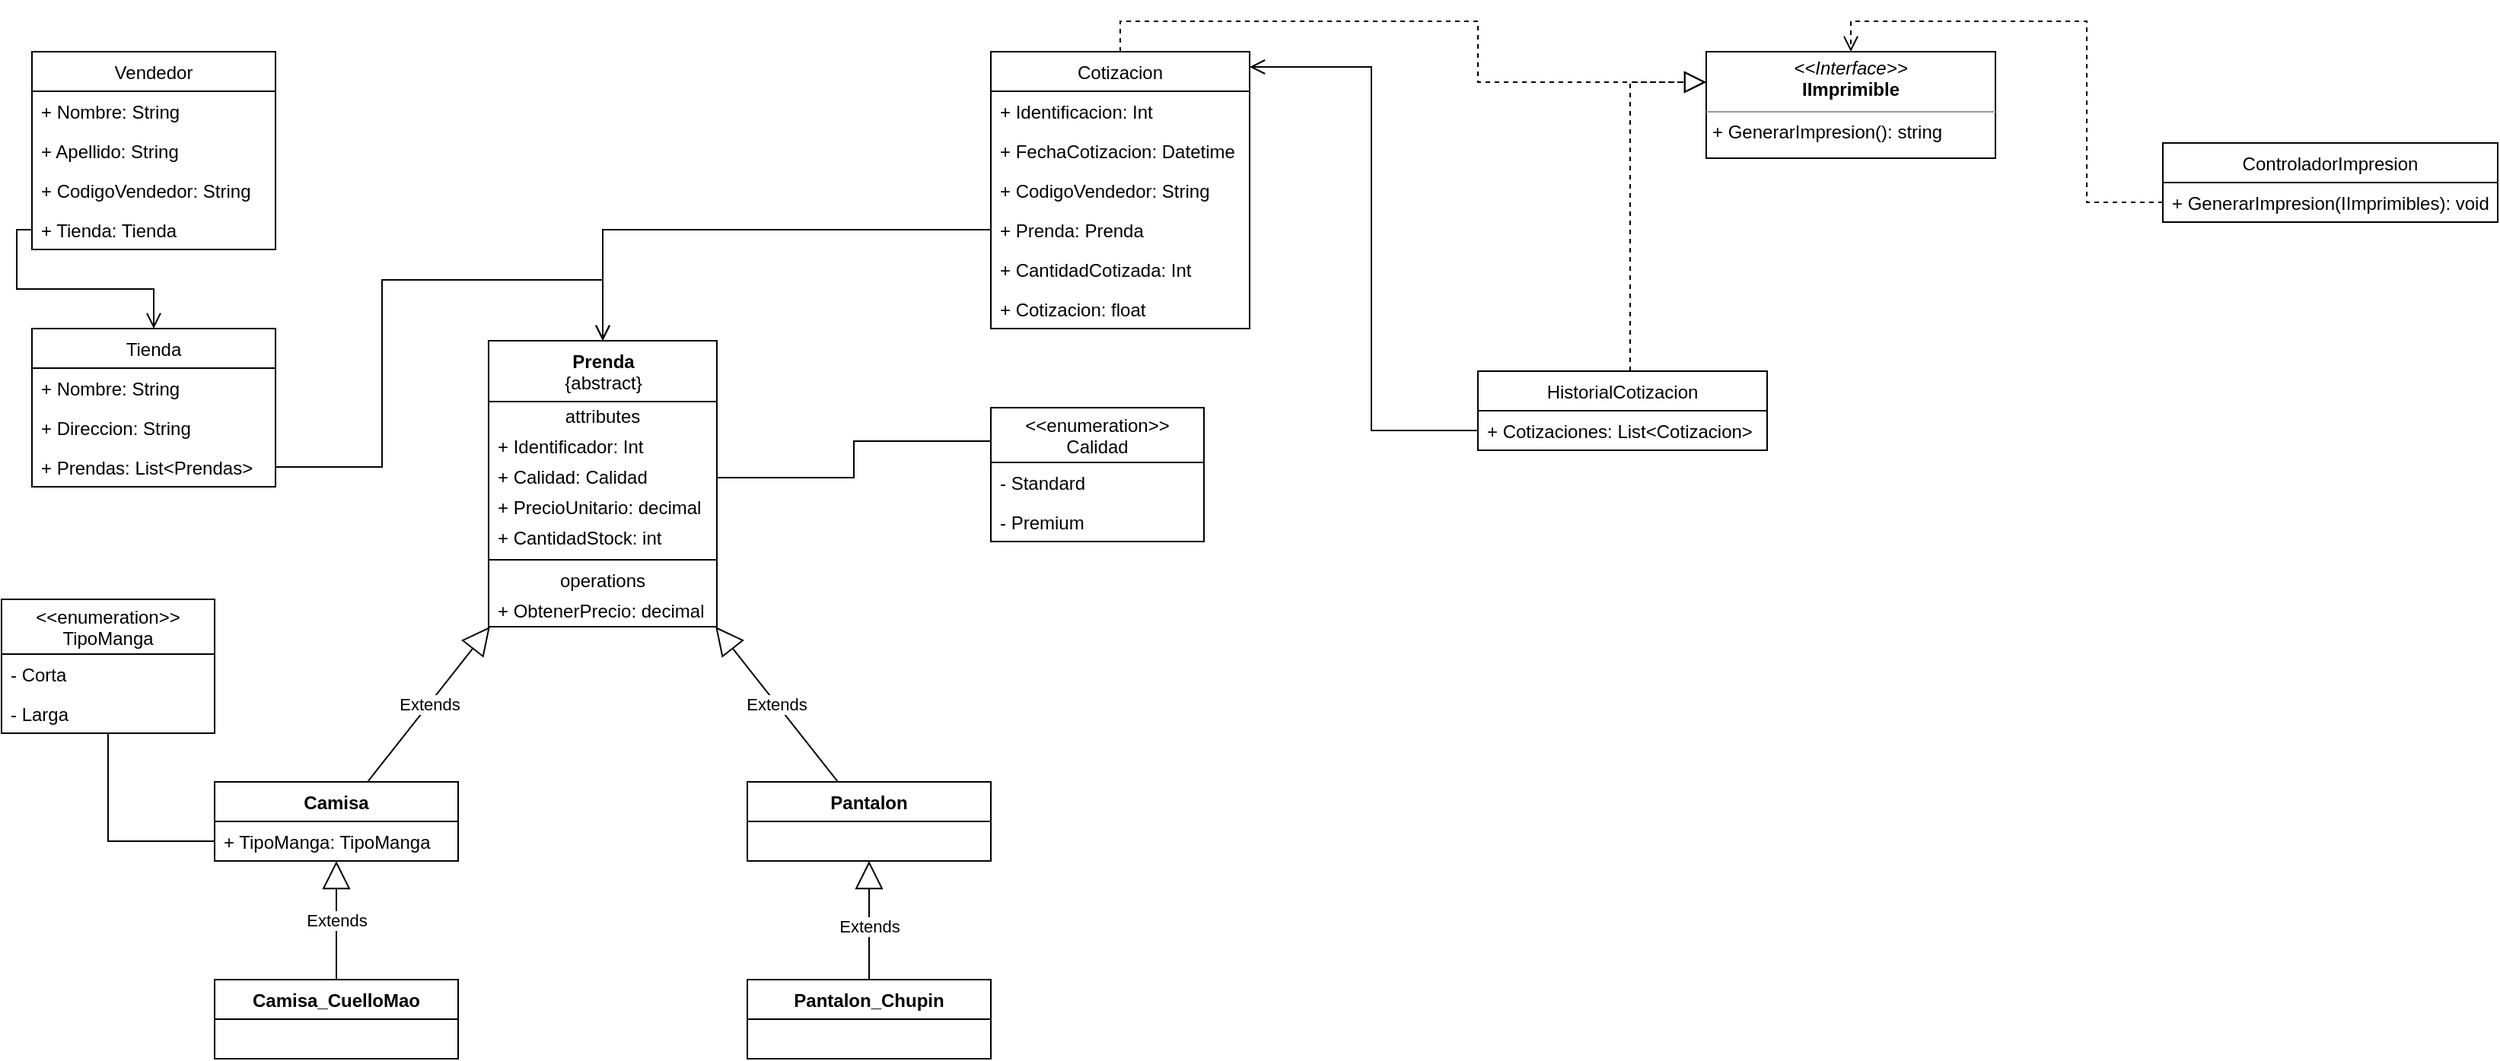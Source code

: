 <mxfile version="20.0.3" type="github">
  <diagram name="Page-1" id="c4acf3e9-155e-7222-9cf6-157b1a14988f">
    <mxGraphModel dx="1422" dy="762" grid="1" gridSize="10" guides="1" tooltips="1" connect="1" arrows="1" fold="1" page="1" pageScale="1" pageWidth="850" pageHeight="1100" background="none" math="0" shadow="0">
      <root>
        <mxCell id="0" />
        <mxCell id="1" parent="0" />
        <mxCell id="P6olf1xMX7x4DSoyxQ6s-1" value="Vendedor" style="swimlane;fontStyle=0;childLayout=stackLayout;horizontal=1;startSize=26;fillColor=none;horizontalStack=0;resizeParent=1;resizeParentMax=0;resizeLast=0;collapsible=1;marginBottom=0;" parent="1" vertex="1">
          <mxGeometry x="40" y="40" width="160" height="130" as="geometry" />
        </mxCell>
        <mxCell id="P6olf1xMX7x4DSoyxQ6s-2" value="+ Nombre: String" style="text;strokeColor=none;fillColor=none;align=left;verticalAlign=top;spacingLeft=4;spacingRight=4;overflow=hidden;rotatable=0;points=[[0,0.5],[1,0.5]];portConstraint=eastwest;" parent="P6olf1xMX7x4DSoyxQ6s-1" vertex="1">
          <mxGeometry y="26" width="160" height="26" as="geometry" />
        </mxCell>
        <mxCell id="P6olf1xMX7x4DSoyxQ6s-3" value="+ Apellido: String" style="text;strokeColor=none;fillColor=none;align=left;verticalAlign=top;spacingLeft=4;spacingRight=4;overflow=hidden;rotatable=0;points=[[0,0.5],[1,0.5]];portConstraint=eastwest;" parent="P6olf1xMX7x4DSoyxQ6s-1" vertex="1">
          <mxGeometry y="52" width="160" height="26" as="geometry" />
        </mxCell>
        <mxCell id="P6olf1xMX7x4DSoyxQ6s-4" value="+ CodigoVendedor: String" style="text;strokeColor=none;fillColor=none;align=left;verticalAlign=top;spacingLeft=4;spacingRight=4;overflow=hidden;rotatable=0;points=[[0,0.5],[1,0.5]];portConstraint=eastwest;" parent="P6olf1xMX7x4DSoyxQ6s-1" vertex="1">
          <mxGeometry y="78" width="160" height="26" as="geometry" />
        </mxCell>
        <mxCell id="P6olf1xMX7x4DSoyxQ6s-18" value="+ Tienda: Tienda" style="text;strokeColor=none;fillColor=none;align=left;verticalAlign=top;spacingLeft=4;spacingRight=4;overflow=hidden;rotatable=0;points=[[0,0.5],[1,0.5]];portConstraint=eastwest;" parent="P6olf1xMX7x4DSoyxQ6s-1" vertex="1">
          <mxGeometry y="104" width="160" height="26" as="geometry" />
        </mxCell>
        <mxCell id="P6olf1xMX7x4DSoyxQ6s-5" value="Cotizacion" style="swimlane;fontStyle=0;childLayout=stackLayout;horizontal=1;startSize=26;fillColor=none;horizontalStack=0;resizeParent=1;resizeParentMax=0;resizeLast=0;collapsible=1;marginBottom=0;" parent="1" vertex="1">
          <mxGeometry x="670" y="40" width="170" height="182" as="geometry">
            <mxRectangle x="480" y="40" width="100" height="30" as="alternateBounds" />
          </mxGeometry>
        </mxCell>
        <mxCell id="P6olf1xMX7x4DSoyxQ6s-6" value="+ Identificacion: Int&#xa;" style="text;strokeColor=none;fillColor=none;align=left;verticalAlign=top;spacingLeft=4;spacingRight=4;overflow=hidden;rotatable=0;points=[[0,0.5],[1,0.5]];portConstraint=eastwest;" parent="P6olf1xMX7x4DSoyxQ6s-5" vertex="1">
          <mxGeometry y="26" width="170" height="26" as="geometry" />
        </mxCell>
        <mxCell id="P6olf1xMX7x4DSoyxQ6s-7" value="+ FechaCotizacion: Datetime" style="text;strokeColor=none;fillColor=none;align=left;verticalAlign=top;spacingLeft=4;spacingRight=4;overflow=hidden;rotatable=0;points=[[0,0.5],[1,0.5]];portConstraint=eastwest;" parent="P6olf1xMX7x4DSoyxQ6s-5" vertex="1">
          <mxGeometry y="52" width="170" height="26" as="geometry" />
        </mxCell>
        <mxCell id="P6olf1xMX7x4DSoyxQ6s-8" value="+ CodigoVendedor: String" style="text;strokeColor=none;fillColor=none;align=left;verticalAlign=top;spacingLeft=4;spacingRight=4;overflow=hidden;rotatable=0;points=[[0,0.5],[1,0.5]];portConstraint=eastwest;" parent="P6olf1xMX7x4DSoyxQ6s-5" vertex="1">
          <mxGeometry y="78" width="170" height="26" as="geometry" />
        </mxCell>
        <mxCell id="P6olf1xMX7x4DSoyxQ6s-11" value="+ Prenda: Prenda" style="text;strokeColor=none;fillColor=none;align=left;verticalAlign=top;spacingLeft=4;spacingRight=4;overflow=hidden;rotatable=0;points=[[0,0.5],[1,0.5]];portConstraint=eastwest;" parent="P6olf1xMX7x4DSoyxQ6s-5" vertex="1">
          <mxGeometry y="104" width="170" height="26" as="geometry" />
        </mxCell>
        <mxCell id="P6olf1xMX7x4DSoyxQ6s-12" value="+ CantidadCotizada: Int" style="text;strokeColor=none;fillColor=none;align=left;verticalAlign=top;spacingLeft=4;spacingRight=4;overflow=hidden;rotatable=0;points=[[0,0.5],[1,0.5]];portConstraint=eastwest;" parent="P6olf1xMX7x4DSoyxQ6s-5" vertex="1">
          <mxGeometry y="130" width="170" height="26" as="geometry" />
        </mxCell>
        <mxCell id="P6olf1xMX7x4DSoyxQ6s-13" value="+ Cotizacion: float" style="text;strokeColor=none;fillColor=none;align=left;verticalAlign=top;spacingLeft=4;spacingRight=4;overflow=hidden;rotatable=0;points=[[0,0.5],[1,0.5]];portConstraint=eastwest;" parent="P6olf1xMX7x4DSoyxQ6s-5" vertex="1">
          <mxGeometry y="156" width="170" height="26" as="geometry" />
        </mxCell>
        <mxCell id="P6olf1xMX7x4DSoyxQ6s-14" value="Tienda" style="swimlane;fontStyle=0;childLayout=stackLayout;horizontal=1;startSize=26;fillColor=none;horizontalStack=0;resizeParent=1;resizeParentMax=0;resizeLast=0;collapsible=1;marginBottom=0;" parent="1" vertex="1">
          <mxGeometry x="40" y="222" width="160" height="104" as="geometry" />
        </mxCell>
        <mxCell id="P6olf1xMX7x4DSoyxQ6s-15" value="+ Nombre: String" style="text;strokeColor=none;fillColor=none;align=left;verticalAlign=top;spacingLeft=4;spacingRight=4;overflow=hidden;rotatable=0;points=[[0,0.5],[1,0.5]];portConstraint=eastwest;" parent="P6olf1xMX7x4DSoyxQ6s-14" vertex="1">
          <mxGeometry y="26" width="160" height="26" as="geometry" />
        </mxCell>
        <mxCell id="P6olf1xMX7x4DSoyxQ6s-16" value="+ Direccion: String" style="text;strokeColor=none;fillColor=none;align=left;verticalAlign=top;spacingLeft=4;spacingRight=4;overflow=hidden;rotatable=0;points=[[0,0.5],[1,0.5]];portConstraint=eastwest;" parent="P6olf1xMX7x4DSoyxQ6s-14" vertex="1">
          <mxGeometry y="52" width="160" height="26" as="geometry" />
        </mxCell>
        <mxCell id="P6olf1xMX7x4DSoyxQ6s-17" value="+ Prendas: List&lt;Prendas&gt;" style="text;strokeColor=none;fillColor=none;align=left;verticalAlign=top;spacingLeft=4;spacingRight=4;overflow=hidden;rotatable=0;points=[[0,0.5],[1,0.5]];portConstraint=eastwest;" parent="P6olf1xMX7x4DSoyxQ6s-14" vertex="1">
          <mxGeometry y="78" width="160" height="26" as="geometry" />
        </mxCell>
        <mxCell id="P6olf1xMX7x4DSoyxQ6s-26" value="&lt;&lt;enumeration&gt;&gt;&#xa;Calidad" style="swimlane;fontStyle=0;childLayout=stackLayout;horizontal=1;startSize=36;fillColor=none;horizontalStack=0;resizeParent=1;resizeParentMax=0;resizeLast=0;collapsible=1;marginBottom=0;" parent="1" vertex="1">
          <mxGeometry x="670" y="274" width="140" height="88" as="geometry" />
        </mxCell>
        <mxCell id="P6olf1xMX7x4DSoyxQ6s-27" value="- Standard" style="text;strokeColor=none;fillColor=none;align=left;verticalAlign=top;spacingLeft=4;spacingRight=4;overflow=hidden;rotatable=0;points=[[0,0.5],[1,0.5]];portConstraint=eastwest;" parent="P6olf1xMX7x4DSoyxQ6s-26" vertex="1">
          <mxGeometry y="36" width="140" height="26" as="geometry" />
        </mxCell>
        <mxCell id="P6olf1xMX7x4DSoyxQ6s-28" value="- Premium" style="text;strokeColor=none;fillColor=none;align=left;verticalAlign=top;spacingLeft=4;spacingRight=4;overflow=hidden;rotatable=0;points=[[0,0.5],[1,0.5]];portConstraint=eastwest;" parent="P6olf1xMX7x4DSoyxQ6s-26" vertex="1">
          <mxGeometry y="62" width="140" height="26" as="geometry" />
        </mxCell>
        <mxCell id="P6olf1xMX7x4DSoyxQ6s-33" style="edgeStyle=orthogonalEdgeStyle;rounded=0;orthogonalLoop=1;jettySize=auto;html=1;entryX=0;entryY=0.25;entryDx=0;entryDy=0;endArrow=none;endFill=0;" parent="1" source="d8b3vOoTN7vGxQ_mSlxQ-3" target="P6olf1xMX7x4DSoyxQ6s-26" edge="1">
          <mxGeometry relative="1" as="geometry">
            <mxPoint x="510" y="239" as="sourcePoint" />
          </mxGeometry>
        </mxCell>
        <mxCell id="d8b3vOoTN7vGxQ_mSlxQ-1" value="&lt;b&gt;Prenda&lt;/b&gt;&lt;br&gt;{abstract}" style="swimlane;fontStyle=0;align=center;verticalAlign=top;childLayout=stackLayout;horizontal=1;startSize=40;horizontalStack=0;resizeParent=1;resizeParentMax=0;resizeLast=0;collapsible=0;marginBottom=0;html=1;" parent="1" vertex="1">
          <mxGeometry x="340" y="230" width="150" height="188" as="geometry" />
        </mxCell>
        <mxCell id="d8b3vOoTN7vGxQ_mSlxQ-2" value="attributes" style="text;html=1;strokeColor=none;fillColor=none;align=center;verticalAlign=middle;spacingLeft=4;spacingRight=4;overflow=hidden;rotatable=0;points=[[0,0.5],[1,0.5]];portConstraint=eastwest;" parent="d8b3vOoTN7vGxQ_mSlxQ-1" vertex="1">
          <mxGeometry y="40" width="150" height="20" as="geometry" />
        </mxCell>
        <mxCell id="d8b3vOoTN7vGxQ_mSlxQ-9" value="+ Identificador: Int" style="text;html=1;strokeColor=none;fillColor=none;align=left;verticalAlign=middle;spacingLeft=4;spacingRight=4;overflow=hidden;rotatable=0;points=[[0,0.5],[1,0.5]];portConstraint=eastwest;" parent="d8b3vOoTN7vGxQ_mSlxQ-1" vertex="1">
          <mxGeometry y="60" width="150" height="20" as="geometry" />
        </mxCell>
        <mxCell id="d8b3vOoTN7vGxQ_mSlxQ-3" value="+ Calidad: Calidad" style="text;html=1;strokeColor=none;fillColor=none;align=left;verticalAlign=middle;spacingLeft=4;spacingRight=4;overflow=hidden;rotatable=0;points=[[0,0.5],[1,0.5]];portConstraint=eastwest;" parent="d8b3vOoTN7vGxQ_mSlxQ-1" vertex="1">
          <mxGeometry y="80" width="150" height="20" as="geometry" />
        </mxCell>
        <mxCell id="d8b3vOoTN7vGxQ_mSlxQ-10" value="+ PrecioUnitario: decimal" style="text;html=1;strokeColor=none;fillColor=none;align=left;verticalAlign=middle;spacingLeft=4;spacingRight=4;overflow=hidden;rotatable=0;points=[[0,0.5],[1,0.5]];portConstraint=eastwest;" parent="d8b3vOoTN7vGxQ_mSlxQ-1" vertex="1">
          <mxGeometry y="100" width="150" height="20" as="geometry" />
        </mxCell>
        <mxCell id="d8b3vOoTN7vGxQ_mSlxQ-11" value="+ CantidadStock: int" style="text;html=1;strokeColor=none;fillColor=none;align=left;verticalAlign=middle;spacingLeft=4;spacingRight=4;overflow=hidden;rotatable=0;points=[[0,0.5],[1,0.5]];portConstraint=eastwest;" parent="d8b3vOoTN7vGxQ_mSlxQ-1" vertex="1">
          <mxGeometry y="120" width="150" height="20" as="geometry" />
        </mxCell>
        <mxCell id="d8b3vOoTN7vGxQ_mSlxQ-6" value="" style="line;strokeWidth=1;fillColor=none;align=left;verticalAlign=middle;spacingTop=-1;spacingLeft=3;spacingRight=3;rotatable=0;labelPosition=right;points=[];portConstraint=eastwest;" parent="d8b3vOoTN7vGxQ_mSlxQ-1" vertex="1">
          <mxGeometry y="140" width="150" height="8" as="geometry" />
        </mxCell>
        <mxCell id="d8b3vOoTN7vGxQ_mSlxQ-7" value="operations" style="text;html=1;strokeColor=none;fillColor=none;align=center;verticalAlign=middle;spacingLeft=4;spacingRight=4;overflow=hidden;rotatable=0;points=[[0,0.5],[1,0.5]];portConstraint=eastwest;" parent="d8b3vOoTN7vGxQ_mSlxQ-1" vertex="1">
          <mxGeometry y="148" width="150" height="20" as="geometry" />
        </mxCell>
        <mxCell id="d8b3vOoTN7vGxQ_mSlxQ-8" value="+ ObtenerPrecio: decimal" style="text;html=1;strokeColor=none;fillColor=none;align=left;verticalAlign=middle;spacingLeft=4;spacingRight=4;overflow=hidden;rotatable=0;points=[[0,0.5],[1,0.5]];portConstraint=eastwest;" parent="d8b3vOoTN7vGxQ_mSlxQ-1" vertex="1">
          <mxGeometry y="168" width="150" height="20" as="geometry" />
        </mxCell>
        <mxCell id="d8b3vOoTN7vGxQ_mSlxQ-13" value="Camisa" style="swimlane;fontStyle=1;align=center;verticalAlign=top;childLayout=stackLayout;horizontal=1;startSize=26;horizontalStack=0;resizeParent=1;resizeParentMax=0;resizeLast=0;collapsible=1;marginBottom=0;" parent="1" vertex="1">
          <mxGeometry x="160" y="520" width="160" height="52" as="geometry" />
        </mxCell>
        <mxCell id="d8b3vOoTN7vGxQ_mSlxQ-14" value="+ TipoManga: TipoManga" style="text;strokeColor=none;fillColor=none;align=left;verticalAlign=top;spacingLeft=4;spacingRight=4;overflow=hidden;rotatable=0;points=[[0,0.5],[1,0.5]];portConstraint=eastwest;" parent="d8b3vOoTN7vGxQ_mSlxQ-13" vertex="1">
          <mxGeometry y="26" width="160" height="26" as="geometry" />
        </mxCell>
        <mxCell id="d8b3vOoTN7vGxQ_mSlxQ-19" value="Pantalon" style="swimlane;fontStyle=1;align=center;verticalAlign=top;childLayout=stackLayout;horizontal=1;startSize=26;horizontalStack=0;resizeParent=1;resizeParentMax=0;resizeLast=0;collapsible=1;marginBottom=0;" parent="1" vertex="1">
          <mxGeometry x="510" y="520" width="160" height="52" as="geometry" />
        </mxCell>
        <mxCell id="d8b3vOoTN7vGxQ_mSlxQ-22" value="Camisa_CuelloMao" style="swimlane;fontStyle=1;align=center;verticalAlign=top;childLayout=stackLayout;horizontal=1;startSize=26;horizontalStack=0;resizeParent=1;resizeParentMax=0;resizeLast=0;collapsible=1;marginBottom=0;" parent="1" vertex="1">
          <mxGeometry x="160" y="650" width="160" height="52" as="geometry" />
        </mxCell>
        <mxCell id="d8b3vOoTN7vGxQ_mSlxQ-25" value="Pantalon_Chupin" style="swimlane;fontStyle=1;align=center;verticalAlign=top;childLayout=stackLayout;horizontal=1;startSize=26;horizontalStack=0;resizeParent=1;resizeParentMax=0;resizeLast=0;collapsible=1;marginBottom=0;" parent="1" vertex="1">
          <mxGeometry x="510" y="650" width="160" height="52" as="geometry" />
        </mxCell>
        <mxCell id="d8b3vOoTN7vGxQ_mSlxQ-27" value="&lt;&lt;enumeration&gt;&gt;&#xa;TipoManga" style="swimlane;fontStyle=0;childLayout=stackLayout;horizontal=1;startSize=36;fillColor=none;horizontalStack=0;resizeParent=1;resizeParentMax=0;resizeLast=0;collapsible=1;marginBottom=0;" parent="1" vertex="1">
          <mxGeometry x="20" y="400" width="140" height="88" as="geometry" />
        </mxCell>
        <mxCell id="d8b3vOoTN7vGxQ_mSlxQ-28" value="- Corta" style="text;strokeColor=none;fillColor=none;align=left;verticalAlign=top;spacingLeft=4;spacingRight=4;overflow=hidden;rotatable=0;points=[[0,0.5],[1,0.5]];portConstraint=eastwest;" parent="d8b3vOoTN7vGxQ_mSlxQ-27" vertex="1">
          <mxGeometry y="36" width="140" height="26" as="geometry" />
        </mxCell>
        <mxCell id="d8b3vOoTN7vGxQ_mSlxQ-29" value="- Larga" style="text;strokeColor=none;fillColor=none;align=left;verticalAlign=top;spacingLeft=4;spacingRight=4;overflow=hidden;rotatable=0;points=[[0,0.5],[1,0.5]];portConstraint=eastwest;" parent="d8b3vOoTN7vGxQ_mSlxQ-27" vertex="1">
          <mxGeometry y="62" width="140" height="26" as="geometry" />
        </mxCell>
        <mxCell id="d8b3vOoTN7vGxQ_mSlxQ-30" style="rounded=0;orthogonalLoop=1;jettySize=auto;html=1;endArrow=none;endFill=0;edgeStyle=orthogonalEdgeStyle;sourcePerimeterSpacing=0;" parent="1" source="d8b3vOoTN7vGxQ_mSlxQ-14" target="d8b3vOoTN7vGxQ_mSlxQ-27" edge="1">
          <mxGeometry relative="1" as="geometry" />
        </mxCell>
        <mxCell id="d8b3vOoTN7vGxQ_mSlxQ-34" value="&lt;p style=&quot;margin:0px;margin-top:4px;text-align:center;&quot;&gt;&lt;i&gt;&amp;lt;&amp;lt;Interface&amp;gt;&amp;gt;&lt;/i&gt;&lt;br&gt;&lt;b&gt;IImprimible&lt;/b&gt;&lt;/p&gt;&lt;hr size=&quot;1&quot;&gt;&lt;p style=&quot;margin:0px;margin-left:4px;&quot;&gt;+ GenerarImpresion(): string&lt;/p&gt;" style="verticalAlign=top;align=left;overflow=fill;fontSize=12;fontFamily=Helvetica;html=1;" parent="1" vertex="1">
          <mxGeometry x="1140" y="40" width="190" height="70" as="geometry" />
        </mxCell>
        <mxCell id="d8b3vOoTN7vGxQ_mSlxQ-36" value="HistorialCotizacion" style="swimlane;fontStyle=0;childLayout=stackLayout;horizontal=1;startSize=26;fillColor=none;horizontalStack=0;resizeParent=1;resizeParentMax=0;resizeLast=0;collapsible=1;marginBottom=0;" parent="1" vertex="1">
          <mxGeometry x="990" y="250" width="190" height="52" as="geometry">
            <mxRectangle x="480" y="40" width="100" height="30" as="alternateBounds" />
          </mxGeometry>
        </mxCell>
        <mxCell id="d8b3vOoTN7vGxQ_mSlxQ-37" value="+ Cotizaciones: List&lt;Cotizacion&gt;&#xa;" style="text;strokeColor=none;fillColor=none;align=left;verticalAlign=top;spacingLeft=4;spacingRight=4;overflow=hidden;rotatable=0;points=[[0,0.5],[1,0.5]];portConstraint=eastwest;" parent="d8b3vOoTN7vGxQ_mSlxQ-36" vertex="1">
          <mxGeometry y="26" width="190" height="26" as="geometry" />
        </mxCell>
        <mxCell id="d8b3vOoTN7vGxQ_mSlxQ-46" value="ControladorImpresion" style="swimlane;fontStyle=0;childLayout=stackLayout;horizontal=1;startSize=26;fillColor=none;horizontalStack=0;resizeParent=1;resizeParentMax=0;resizeLast=0;collapsible=1;marginBottom=0;" parent="1" vertex="1">
          <mxGeometry x="1440" y="100" width="220" height="52" as="geometry">
            <mxRectangle x="480" y="40" width="100" height="30" as="alternateBounds" />
          </mxGeometry>
        </mxCell>
        <mxCell id="d8b3vOoTN7vGxQ_mSlxQ-48" value="+ GenerarImpresion(IImprimibles): void" style="text;strokeColor=default;fillColor=none;align=left;verticalAlign=top;spacingLeft=4;spacingRight=4;overflow=hidden;rotatable=0;points=[[0,0.5],[1,0.5]];portConstraint=eastwest;" parent="d8b3vOoTN7vGxQ_mSlxQ-46" vertex="1">
          <mxGeometry y="26" width="220" height="26" as="geometry" />
        </mxCell>
        <mxCell id="d8b3vOoTN7vGxQ_mSlxQ-50" value="Extends" style="endArrow=block;endSize=16;endFill=0;html=1;rounded=0;sourcePerimeterSpacing=0;" parent="1" source="d8b3vOoTN7vGxQ_mSlxQ-22" target="d8b3vOoTN7vGxQ_mSlxQ-13" edge="1">
          <mxGeometry width="160" relative="1" as="geometry">
            <mxPoint x="320" y="730" as="sourcePoint" />
            <mxPoint x="480" y="730" as="targetPoint" />
          </mxGeometry>
        </mxCell>
        <mxCell id="d8b3vOoTN7vGxQ_mSlxQ-51" value="Extends" style="endArrow=block;endSize=16;endFill=0;html=1;rounded=0;sourcePerimeterSpacing=0;" parent="1" source="d8b3vOoTN7vGxQ_mSlxQ-25" target="d8b3vOoTN7vGxQ_mSlxQ-19" edge="1">
          <mxGeometry x="-0.098" width="160" relative="1" as="geometry">
            <mxPoint x="250" y="660" as="sourcePoint" />
            <mxPoint x="250" y="582" as="targetPoint" />
            <Array as="points" />
            <mxPoint as="offset" />
          </mxGeometry>
        </mxCell>
        <mxCell id="d8b3vOoTN7vGxQ_mSlxQ-52" value="Extends" style="endArrow=block;endSize=16;endFill=0;html=1;rounded=0;sourcePerimeterSpacing=0;" parent="1" source="d8b3vOoTN7vGxQ_mSlxQ-13" target="d8b3vOoTN7vGxQ_mSlxQ-1" edge="1">
          <mxGeometry width="160" relative="1" as="geometry">
            <mxPoint x="260" y="670" as="sourcePoint" />
            <mxPoint x="260" y="592" as="targetPoint" />
          </mxGeometry>
        </mxCell>
        <mxCell id="d8b3vOoTN7vGxQ_mSlxQ-53" value="Extends" style="endArrow=block;endSize=16;endFill=0;html=1;rounded=0;sourcePerimeterSpacing=0;" parent="1" source="d8b3vOoTN7vGxQ_mSlxQ-19" target="d8b3vOoTN7vGxQ_mSlxQ-1" edge="1">
          <mxGeometry width="160" relative="1" as="geometry">
            <mxPoint x="270" y="680" as="sourcePoint" />
            <mxPoint x="270" y="602" as="targetPoint" />
          </mxGeometry>
        </mxCell>
        <mxCell id="d8b3vOoTN7vGxQ_mSlxQ-68" value="" style="endArrow=block;dashed=1;endFill=0;endSize=12;html=1;rounded=0;sourcePerimeterSpacing=0;edgeStyle=orthogonalEdgeStyle;" parent="1" source="P6olf1xMX7x4DSoyxQ6s-5" target="d8b3vOoTN7vGxQ_mSlxQ-34" edge="1">
          <mxGeometry width="160" relative="1" as="geometry">
            <mxPoint x="980" y="150" as="sourcePoint" />
            <mxPoint x="1140" y="150" as="targetPoint" />
            <Array as="points">
              <mxPoint x="755" y="20" />
              <mxPoint x="990" y="20" />
              <mxPoint x="990" y="60" />
            </Array>
          </mxGeometry>
        </mxCell>
        <mxCell id="d8b3vOoTN7vGxQ_mSlxQ-69" value="" style="endArrow=block;dashed=1;endFill=0;endSize=12;html=1;rounded=0;sourcePerimeterSpacing=0;edgeStyle=orthogonalEdgeStyle;" parent="1" source="d8b3vOoTN7vGxQ_mSlxQ-36" target="d8b3vOoTN7vGxQ_mSlxQ-34" edge="1">
          <mxGeometry width="160" relative="1" as="geometry">
            <mxPoint x="990" y="160" as="sourcePoint" />
            <mxPoint x="1150" y="160" as="targetPoint" />
            <Array as="points">
              <mxPoint x="1090" y="60" />
            </Array>
          </mxGeometry>
        </mxCell>
        <mxCell id="TcU1bkjwZMseAj51Qgip-1" value="" style="endArrow=open;startArrow=none;endFill=0;startFill=0;endSize=8;html=1;verticalAlign=bottom;labelBackgroundColor=none;strokeWidth=1;rounded=0;edgeStyle=orthogonalEdgeStyle;" edge="1" parent="1" source="P6olf1xMX7x4DSoyxQ6s-18" target="P6olf1xMX7x4DSoyxQ6s-14">
          <mxGeometry width="160" relative="1" as="geometry">
            <mxPoint x="400" y="100" as="sourcePoint" />
            <mxPoint x="560" y="100" as="targetPoint" />
          </mxGeometry>
        </mxCell>
        <mxCell id="TcU1bkjwZMseAj51Qgip-2" value="" style="endArrow=open;startArrow=none;endFill=0;startFill=0;endSize=8;html=1;verticalAlign=bottom;labelBackgroundColor=none;strokeWidth=1;rounded=0;exitX=0;exitY=0.5;exitDx=0;exitDy=0;edgeStyle=orthogonalEdgeStyle;" edge="1" parent="1" source="P6olf1xMX7x4DSoyxQ6s-11" target="d8b3vOoTN7vGxQ_mSlxQ-1">
          <mxGeometry width="160" relative="1" as="geometry">
            <mxPoint x="410" y="110" as="sourcePoint" />
            <mxPoint x="570" y="110" as="targetPoint" />
          </mxGeometry>
        </mxCell>
        <mxCell id="TcU1bkjwZMseAj51Qgip-3" value="" style="endArrow=open;startArrow=none;endFill=0;startFill=0;endSize=8;html=1;verticalAlign=bottom;labelBackgroundColor=none;strokeWidth=1;rounded=0;edgeStyle=orthogonalEdgeStyle;" edge="1" parent="1" source="P6olf1xMX7x4DSoyxQ6s-17" target="d8b3vOoTN7vGxQ_mSlxQ-1">
          <mxGeometry width="160" relative="1" as="geometry">
            <mxPoint x="410" y="110" as="sourcePoint" />
            <mxPoint x="570" y="110" as="targetPoint" />
            <Array as="points">
              <mxPoint x="270" y="313" />
              <mxPoint x="270" y="190" />
              <mxPoint x="415" y="190" />
            </Array>
          </mxGeometry>
        </mxCell>
        <mxCell id="TcU1bkjwZMseAj51Qgip-4" value="" style="endArrow=open;startArrow=none;endFill=0;startFill=0;endSize=8;html=1;verticalAlign=bottom;labelBackgroundColor=none;strokeWidth=1;rounded=0;edgeStyle=orthogonalEdgeStyle;" edge="1" parent="1" source="d8b3vOoTN7vGxQ_mSlxQ-37" target="P6olf1xMX7x4DSoyxQ6s-5">
          <mxGeometry width="160" relative="1" as="geometry">
            <mxPoint x="420" y="120" as="sourcePoint" />
            <mxPoint x="580" y="120" as="targetPoint" />
            <Array as="points">
              <mxPoint x="920" y="289" />
              <mxPoint x="920" y="50" />
            </Array>
          </mxGeometry>
        </mxCell>
        <mxCell id="TcU1bkjwZMseAj51Qgip-5" value="" style="endArrow=open;startArrow=none;endFill=0;startFill=0;endSize=8;html=1;verticalAlign=bottom;labelBackgroundColor=none;strokeWidth=1;rounded=0;edgeStyle=orthogonalEdgeStyle;dashed=1;" edge="1" parent="1" target="d8b3vOoTN7vGxQ_mSlxQ-34">
          <mxGeometry width="160" relative="1" as="geometry">
            <mxPoint x="1440" y="139" as="sourcePoint" />
            <mxPoint x="425" y="240" as="targetPoint" />
            <Array as="points">
              <mxPoint x="1390" y="139" />
              <mxPoint x="1390" y="20" />
              <mxPoint x="1235" y="20" />
            </Array>
          </mxGeometry>
        </mxCell>
      </root>
    </mxGraphModel>
  </diagram>
</mxfile>
